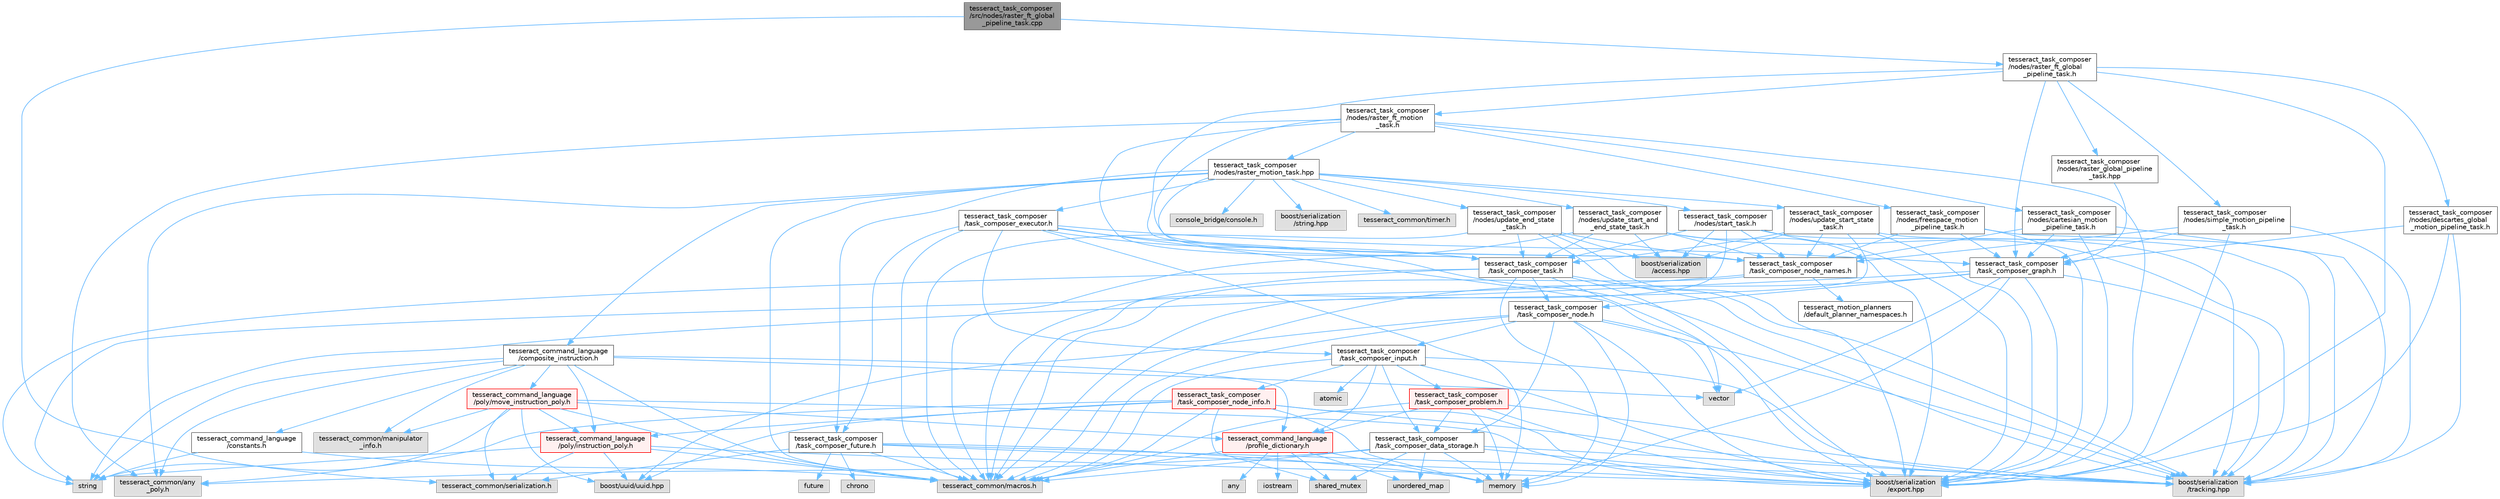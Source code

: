 digraph "tesseract_task_composer/src/nodes/raster_ft_global_pipeline_task.cpp"
{
 // LATEX_PDF_SIZE
  bgcolor="transparent";
  edge [fontname=Helvetica,fontsize=10,labelfontname=Helvetica,labelfontsize=10];
  node [fontname=Helvetica,fontsize=10,shape=box,height=0.2,width=0.4];
  Node1 [label="tesseract_task_composer\l/src/nodes/raster_ft_global\l_pipeline_task.cpp",height=0.2,width=0.4,color="gray40", fillcolor="grey60", style="filled", fontcolor="black",tooltip=" "];
  Node1 -> Node2 [color="steelblue1",style="solid"];
  Node2 [label="tesseract_task_composer\l/nodes/raster_ft_global\l_pipeline_task.h",height=0.2,width=0.4,color="grey40", fillcolor="white", style="filled",URL="$d9/d11/raster__ft__global__pipeline__task_8h.html",tooltip="Plans raster paths with freespace transitions."];
  Node2 -> Node3 [color="steelblue1",style="solid"];
  Node3 [label="tesseract_task_composer\l/task_composer_graph.h",height=0.2,width=0.4,color="grey40", fillcolor="white", style="filled",URL="$d4/d58/task__composer__graph_8h.html",tooltip="A task graph."];
  Node3 -> Node4 [color="steelblue1",style="solid"];
  Node4 [label="tesseract_common/macros.h",height=0.2,width=0.4,color="grey60", fillcolor="#E0E0E0", style="filled",tooltip=" "];
  Node3 -> Node5 [color="steelblue1",style="solid"];
  Node5 [label="string",height=0.2,width=0.4,color="grey60", fillcolor="#E0E0E0", style="filled",tooltip=" "];
  Node3 -> Node6 [color="steelblue1",style="solid"];
  Node6 [label="vector",height=0.2,width=0.4,color="grey60", fillcolor="#E0E0E0", style="filled",tooltip=" "];
  Node3 -> Node7 [color="steelblue1",style="solid"];
  Node7 [label="memory",height=0.2,width=0.4,color="grey60", fillcolor="#E0E0E0", style="filled",tooltip=" "];
  Node3 -> Node8 [color="steelblue1",style="solid"];
  Node8 [label="tesseract_task_composer\l/task_composer_node.h",height=0.2,width=0.4,color="grey40", fillcolor="white", style="filled",URL="$da/dbe/task__composer__node_8h.html",tooltip="A node in the pipeline."];
  Node8 -> Node4 [color="steelblue1",style="solid"];
  Node8 -> Node7 [color="steelblue1",style="solid"];
  Node8 -> Node6 [color="steelblue1",style="solid"];
  Node8 -> Node9 [color="steelblue1",style="solid"];
  Node9 [label="boost/uuid/uuid.hpp",height=0.2,width=0.4,color="grey60", fillcolor="#E0E0E0", style="filled",tooltip=" "];
  Node8 -> Node10 [color="steelblue1",style="solid"];
  Node10 [label="tesseract_task_composer\l/task_composer_input.h",height=0.2,width=0.4,color="grey40", fillcolor="white", style="filled",URL="$db/ddf/task__composer__input_8h.html",tooltip="The input data structure to the pipeline."];
  Node10 -> Node4 [color="steelblue1",style="solid"];
  Node10 -> Node11 [color="steelblue1",style="solid"];
  Node11 [label="atomic",height=0.2,width=0.4,color="grey60", fillcolor="#E0E0E0", style="filled",tooltip=" "];
  Node10 -> Node12 [color="steelblue1",style="solid"];
  Node12 [label="tesseract_command_language\l/profile_dictionary.h",height=0.2,width=0.4,color="red", fillcolor="#FFF0F0", style="filled",URL="$dd/dd6/profile__dictionary_8h.html",tooltip="This is a profile dictionary for storing all profiles."];
  Node12 -> Node4 [color="steelblue1",style="solid"];
  Node12 -> Node13 [color="steelblue1",style="solid"];
  Node13 [label="any",height=0.2,width=0.4,color="grey60", fillcolor="#E0E0E0", style="filled",tooltip=" "];
  Node12 -> Node14 [color="steelblue1",style="solid"];
  Node14 [label="iostream",height=0.2,width=0.4,color="grey60", fillcolor="#E0E0E0", style="filled",tooltip=" "];
  Node12 -> Node16 [color="steelblue1",style="solid"];
  Node16 [label="unordered_map",height=0.2,width=0.4,color="grey60", fillcolor="#E0E0E0", style="filled",tooltip=" "];
  Node12 -> Node7 [color="steelblue1",style="solid"];
  Node12 -> Node18 [color="steelblue1",style="solid"];
  Node18 [label="shared_mutex",height=0.2,width=0.4,color="grey60", fillcolor="#E0E0E0", style="filled",tooltip=" "];
  Node10 -> Node19 [color="steelblue1",style="solid"];
  Node19 [label="tesseract_task_composer\l/task_composer_data_storage.h",height=0.2,width=0.4,color="grey40", fillcolor="white", style="filled",URL="$dc/dc5/task__composer__data__storage_8h.html",tooltip="Data storage used when executing the pipeline."];
  Node19 -> Node4 [color="steelblue1",style="solid"];
  Node19 -> Node7 [color="steelblue1",style="solid"];
  Node19 -> Node16 [color="steelblue1",style="solid"];
  Node19 -> Node18 [color="steelblue1",style="solid"];
  Node19 -> Node20 [color="steelblue1",style="solid"];
  Node20 [label="tesseract_common/any\l_poly.h",height=0.2,width=0.4,color="grey60", fillcolor="#E0E0E0", style="filled",tooltip=" "];
  Node19 -> Node21 [color="steelblue1",style="solid"];
  Node21 [label="boost/serialization\l/export.hpp",height=0.2,width=0.4,color="grey60", fillcolor="#E0E0E0", style="filled",tooltip=" "];
  Node19 -> Node22 [color="steelblue1",style="solid"];
  Node22 [label="boost/serialization\l/tracking.hpp",height=0.2,width=0.4,color="grey60", fillcolor="#E0E0E0", style="filled",tooltip=" "];
  Node10 -> Node23 [color="steelblue1",style="solid"];
  Node23 [label="tesseract_task_composer\l/task_composer_node_info.h",height=0.2,width=0.4,color="red", fillcolor="#FFF0F0", style="filled",URL="$d7/d2c/task__composer__node__info_8h.html",tooltip="Task composer node info."];
  Node23 -> Node4 [color="steelblue1",style="solid"];
  Node23 -> Node7 [color="steelblue1",style="solid"];
  Node23 -> Node18 [color="steelblue1",style="solid"];
  Node23 -> Node9 [color="steelblue1",style="solid"];
  Node23 -> Node26 [color="steelblue1",style="solid"];
  Node26 [label="tesseract_command_language\l/poly/instruction_poly.h",height=0.2,width=0.4,color="red", fillcolor="#FFF0F0", style="filled",URL="$d1/db1/instruction__poly_8h.html",tooltip=" "];
  Node26 -> Node4 [color="steelblue1",style="solid"];
  Node26 -> Node5 [color="steelblue1",style="solid"];
  Node26 -> Node21 [color="steelblue1",style="solid"];
  Node26 -> Node9 [color="steelblue1",style="solid"];
  Node26 -> Node30 [color="steelblue1",style="solid"];
  Node30 [label="tesseract_common/serialization.h",height=0.2,width=0.4,color="grey60", fillcolor="#E0E0E0", style="filled",tooltip=" "];
  Node23 -> Node20 [color="steelblue1",style="solid"];
  Node23 -> Node21 [color="steelblue1",style="solid"];
  Node23 -> Node22 [color="steelblue1",style="solid"];
  Node10 -> Node32 [color="steelblue1",style="solid"];
  Node32 [label="tesseract_task_composer\l/task_composer_problem.h",height=0.2,width=0.4,color="red", fillcolor="#FFF0F0", style="filled",URL="$d7/d6d/task__composer__problem_8h.html",tooltip="A task composer server problem."];
  Node32 -> Node4 [color="steelblue1",style="solid"];
  Node32 -> Node7 [color="steelblue1",style="solid"];
  Node32 -> Node12 [color="steelblue1",style="solid"];
  Node32 -> Node19 [color="steelblue1",style="solid"];
  Node32 -> Node21 [color="steelblue1",style="solid"];
  Node32 -> Node22 [color="steelblue1",style="solid"];
  Node10 -> Node21 [color="steelblue1",style="solid"];
  Node10 -> Node22 [color="steelblue1",style="solid"];
  Node8 -> Node19 [color="steelblue1",style="solid"];
  Node8 -> Node21 [color="steelblue1",style="solid"];
  Node8 -> Node22 [color="steelblue1",style="solid"];
  Node3 -> Node21 [color="steelblue1",style="solid"];
  Node3 -> Node22 [color="steelblue1",style="solid"];
  Node2 -> Node33 [color="steelblue1",style="solid"];
  Node33 [label="tesseract_task_composer\l/task_composer_node_names.h",height=0.2,width=0.4,color="grey40", fillcolor="white", style="filled",URL="$d3/da7/task__composer__node__names_8h.html",tooltip="Contains default node names."];
  Node33 -> Node4 [color="steelblue1",style="solid"];
  Node33 -> Node5 [color="steelblue1",style="solid"];
  Node33 -> Node34 [color="steelblue1",style="solid"];
  Node34 [label="tesseract_motion_planners\l/default_planner_namespaces.h",height=0.2,width=0.4,color="grey40", fillcolor="white", style="filled",URL="$de/d3a/default__planner__namespaces_8h.html",tooltip="A collection of motion planner profile namespaces."];
  Node2 -> Node35 [color="steelblue1",style="solid"];
  Node35 [label="tesseract_task_composer\l/nodes/raster_global_pipeline\l_task.hpp",height=0.2,width=0.4,color="grey40", fillcolor="white", style="filled",URL="$df/dcb/raster__global__pipeline__task_8hpp.html",tooltip=" "];
  Node35 -> Node3 [color="steelblue1",style="solid"];
  Node2 -> Node36 [color="steelblue1",style="solid"];
  Node36 [label="tesseract_task_composer\l/nodes/simple_motion_pipeline\l_task.h",height=0.2,width=0.4,color="grey40", fillcolor="white", style="filled",URL="$d2/dd8/simple__motion__pipeline__task_8h.html",tooltip=" "];
  Node36 -> Node3 [color="steelblue1",style="solid"];
  Node36 -> Node33 [color="steelblue1",style="solid"];
  Node36 -> Node21 [color="steelblue1",style="solid"];
  Node36 -> Node22 [color="steelblue1",style="solid"];
  Node2 -> Node37 [color="steelblue1",style="solid"];
  Node37 [label="tesseract_task_composer\l/nodes/raster_ft_motion\l_task.h",height=0.2,width=0.4,color="grey40", fillcolor="white", style="filled",URL="$df/d50/raster__ft__motion__task_8h.html",tooltip="Raster motion task with freespace transitions."];
  Node37 -> Node38 [color="steelblue1",style="solid"];
  Node38 [label="tesseract_task_composer\l/task_composer_task.h",height=0.2,width=0.4,color="grey40", fillcolor="white", style="filled",URL="$da/d71/task__composer__task_8h.html",tooltip="A task in the pipeline."];
  Node38 -> Node4 [color="steelblue1",style="solid"];
  Node38 -> Node5 [color="steelblue1",style="solid"];
  Node38 -> Node6 [color="steelblue1",style="solid"];
  Node38 -> Node7 [color="steelblue1",style="solid"];
  Node38 -> Node8 [color="steelblue1",style="solid"];
  Node38 -> Node21 [color="steelblue1",style="solid"];
  Node38 -> Node22 [color="steelblue1",style="solid"];
  Node37 -> Node33 [color="steelblue1",style="solid"];
  Node37 -> Node20 [color="steelblue1",style="solid"];
  Node37 -> Node39 [color="steelblue1",style="solid"];
  Node39 [label="tesseract_task_composer\l/nodes/raster_motion_task.hpp",height=0.2,width=0.4,color="grey40", fillcolor="white", style="filled",URL="$d3/db0/raster__motion__task_8hpp.html",tooltip="Raster motion task with transitions."];
  Node39 -> Node4 [color="steelblue1",style="solid"];
  Node39 -> Node40 [color="steelblue1",style="solid"];
  Node40 [label="console_bridge/console.h",height=0.2,width=0.4,color="grey60", fillcolor="#E0E0E0", style="filled",tooltip=" "];
  Node39 -> Node41 [color="steelblue1",style="solid"];
  Node41 [label="boost/serialization\l/string.hpp",height=0.2,width=0.4,color="grey60", fillcolor="#E0E0E0", style="filled",tooltip=" "];
  Node39 -> Node42 [color="steelblue1",style="solid"];
  Node42 [label="tesseract_common/timer.h",height=0.2,width=0.4,color="grey60", fillcolor="#E0E0E0", style="filled",tooltip=" "];
  Node39 -> Node38 [color="steelblue1",style="solid"];
  Node39 -> Node20 [color="steelblue1",style="solid"];
  Node39 -> Node43 [color="steelblue1",style="solid"];
  Node43 [label="tesseract_task_composer\l/task_composer_future.h",height=0.2,width=0.4,color="grey40", fillcolor="white", style="filled",URL="$dc/d59/task__composer__future_8h.html",tooltip="A task composer future."];
  Node43 -> Node4 [color="steelblue1",style="solid"];
  Node43 -> Node44 [color="steelblue1",style="solid"];
  Node44 [label="chrono",height=0.2,width=0.4,color="grey60", fillcolor="#E0E0E0", style="filled",tooltip=" "];
  Node43 -> Node45 [color="steelblue1",style="solid"];
  Node45 [label="future",height=0.2,width=0.4,color="grey60", fillcolor="#E0E0E0", style="filled",tooltip=" "];
  Node43 -> Node7 [color="steelblue1",style="solid"];
  Node43 -> Node30 [color="steelblue1",style="solid"];
  Node43 -> Node21 [color="steelblue1",style="solid"];
  Node43 -> Node22 [color="steelblue1",style="solid"];
  Node39 -> Node46 [color="steelblue1",style="solid"];
  Node46 [label="tesseract_task_composer\l/task_composer_executor.h",height=0.2,width=0.4,color="grey40", fillcolor="white", style="filled",URL="$d6/dab/task__composer__executor_8h.html",tooltip="The executor for executing task graphs."];
  Node46 -> Node4 [color="steelblue1",style="solid"];
  Node46 -> Node7 [color="steelblue1",style="solid"];
  Node46 -> Node3 [color="steelblue1",style="solid"];
  Node46 -> Node38 [color="steelblue1",style="solid"];
  Node46 -> Node10 [color="steelblue1",style="solid"];
  Node46 -> Node43 [color="steelblue1",style="solid"];
  Node46 -> Node21 [color="steelblue1",style="solid"];
  Node46 -> Node22 [color="steelblue1",style="solid"];
  Node39 -> Node47 [color="steelblue1",style="solid"];
  Node47 [label="tesseract_task_composer\l/nodes/start_task.h",height=0.2,width=0.4,color="grey40", fillcolor="white", style="filled",URL="$d2/d48/start__task_8h.html",tooltip=" "];
  Node47 -> Node4 [color="steelblue1",style="solid"];
  Node47 -> Node48 [color="steelblue1",style="solid"];
  Node48 [label="boost/serialization\l/access.hpp",height=0.2,width=0.4,color="grey60", fillcolor="#E0E0E0", style="filled",tooltip=" "];
  Node47 -> Node38 [color="steelblue1",style="solid"];
  Node47 -> Node33 [color="steelblue1",style="solid"];
  Node47 -> Node21 [color="steelblue1",style="solid"];
  Node47 -> Node22 [color="steelblue1",style="solid"];
  Node39 -> Node49 [color="steelblue1",style="solid"];
  Node49 [label="tesseract_task_composer\l/nodes/update_start_and\l_end_state_task.h",height=0.2,width=0.4,color="grey40", fillcolor="white", style="filled",URL="$da/d4e/update__start__and__end__state__task_8h.html",tooltip=" "];
  Node49 -> Node4 [color="steelblue1",style="solid"];
  Node49 -> Node48 [color="steelblue1",style="solid"];
  Node49 -> Node38 [color="steelblue1",style="solid"];
  Node49 -> Node33 [color="steelblue1",style="solid"];
  Node49 -> Node21 [color="steelblue1",style="solid"];
  Node49 -> Node22 [color="steelblue1",style="solid"];
  Node39 -> Node50 [color="steelblue1",style="solid"];
  Node50 [label="tesseract_task_composer\l/nodes/update_end_state\l_task.h",height=0.2,width=0.4,color="grey40", fillcolor="white", style="filled",URL="$d4/d1c/update__end__state__task_8h.html",tooltip=" "];
  Node50 -> Node4 [color="steelblue1",style="solid"];
  Node50 -> Node48 [color="steelblue1",style="solid"];
  Node50 -> Node38 [color="steelblue1",style="solid"];
  Node50 -> Node33 [color="steelblue1",style="solid"];
  Node50 -> Node21 [color="steelblue1",style="solid"];
  Node50 -> Node22 [color="steelblue1",style="solid"];
  Node39 -> Node51 [color="steelblue1",style="solid"];
  Node51 [label="tesseract_task_composer\l/nodes/update_start_state\l_task.h",height=0.2,width=0.4,color="grey40", fillcolor="white", style="filled",URL="$d8/db2/update__start__state__task_8h.html",tooltip=" "];
  Node51 -> Node4 [color="steelblue1",style="solid"];
  Node51 -> Node48 [color="steelblue1",style="solid"];
  Node51 -> Node38 [color="steelblue1",style="solid"];
  Node51 -> Node33 [color="steelblue1",style="solid"];
  Node51 -> Node21 [color="steelblue1",style="solid"];
  Node51 -> Node22 [color="steelblue1",style="solid"];
  Node39 -> Node52 [color="steelblue1",style="solid"];
  Node52 [label="tesseract_command_language\l/composite_instruction.h",height=0.2,width=0.4,color="grey40", fillcolor="white", style="filled",URL="$d5/df7/composite__instruction_8h.html",tooltip=" "];
  Node52 -> Node4 [color="steelblue1",style="solid"];
  Node52 -> Node6 [color="steelblue1",style="solid"];
  Node52 -> Node5 [color="steelblue1",style="solid"];
  Node52 -> Node26 [color="steelblue1",style="solid"];
  Node52 -> Node53 [color="steelblue1",style="solid"];
  Node53 [label="tesseract_command_language\l/poly/move_instruction_poly.h",height=0.2,width=0.4,color="red", fillcolor="#FFF0F0", style="filled",URL="$dc/df1/move__instruction__poly_8h.html",tooltip="The move instruction interface."];
  Node53 -> Node4 [color="steelblue1",style="solid"];
  Node53 -> Node5 [color="steelblue1",style="solid"];
  Node53 -> Node21 [color="steelblue1",style="solid"];
  Node53 -> Node9 [color="steelblue1",style="solid"];
  Node53 -> Node26 [color="steelblue1",style="solid"];
  Node53 -> Node12 [color="steelblue1",style="solid"];
  Node53 -> Node58 [color="steelblue1",style="solid"];
  Node58 [label="tesseract_common/manipulator\l_info.h",height=0.2,width=0.4,color="grey60", fillcolor="#E0E0E0", style="filled",tooltip=" "];
  Node53 -> Node30 [color="steelblue1",style="solid"];
  Node52 -> Node59 [color="steelblue1",style="solid"];
  Node59 [label="tesseract_command_language\l/constants.h",height=0.2,width=0.4,color="grey40", fillcolor="white", style="filled",URL="$d2/d6f/constants_8h.html",tooltip="Containst Tesseract Command Language constants."];
  Node59 -> Node4 [color="steelblue1",style="solid"];
  Node59 -> Node5 [color="steelblue1",style="solid"];
  Node52 -> Node12 [color="steelblue1",style="solid"];
  Node52 -> Node58 [color="steelblue1",style="solid"];
  Node52 -> Node20 [color="steelblue1",style="solid"];
  Node37 -> Node60 [color="steelblue1",style="solid"];
  Node60 [label="tesseract_task_composer\l/nodes/cartesian_motion\l_pipeline_task.h",height=0.2,width=0.4,color="grey40", fillcolor="white", style="filled",URL="$d2/ded/cartesian__motion__pipeline__task_8h.html",tooltip="Cartesian motion planning pipeline."];
  Node60 -> Node3 [color="steelblue1",style="solid"];
  Node60 -> Node33 [color="steelblue1",style="solid"];
  Node60 -> Node21 [color="steelblue1",style="solid"];
  Node60 -> Node22 [color="steelblue1",style="solid"];
  Node37 -> Node61 [color="steelblue1",style="solid"];
  Node61 [label="tesseract_task_composer\l/nodes/freespace_motion\l_pipeline_task.h",height=0.2,width=0.4,color="grey40", fillcolor="white", style="filled",URL="$db/d7a/freespace__motion__pipeline__task_8h.html",tooltip=" "];
  Node61 -> Node3 [color="steelblue1",style="solid"];
  Node61 -> Node33 [color="steelblue1",style="solid"];
  Node61 -> Node21 [color="steelblue1",style="solid"];
  Node61 -> Node22 [color="steelblue1",style="solid"];
  Node37 -> Node21 [color="steelblue1",style="solid"];
  Node2 -> Node62 [color="steelblue1",style="solid"];
  Node62 [label="tesseract_task_composer\l/nodes/descartes_global\l_motion_pipeline_task.h",height=0.2,width=0.4,color="grey40", fillcolor="white", style="filled",URL="$d5/d90/descartes__global__motion__pipeline__task_8h.html",tooltip=" "];
  Node62 -> Node3 [color="steelblue1",style="solid"];
  Node62 -> Node21 [color="steelblue1",style="solid"];
  Node62 -> Node22 [color="steelblue1",style="solid"];
  Node2 -> Node21 [color="steelblue1",style="solid"];
  Node1 -> Node30 [color="steelblue1",style="solid"];
}
